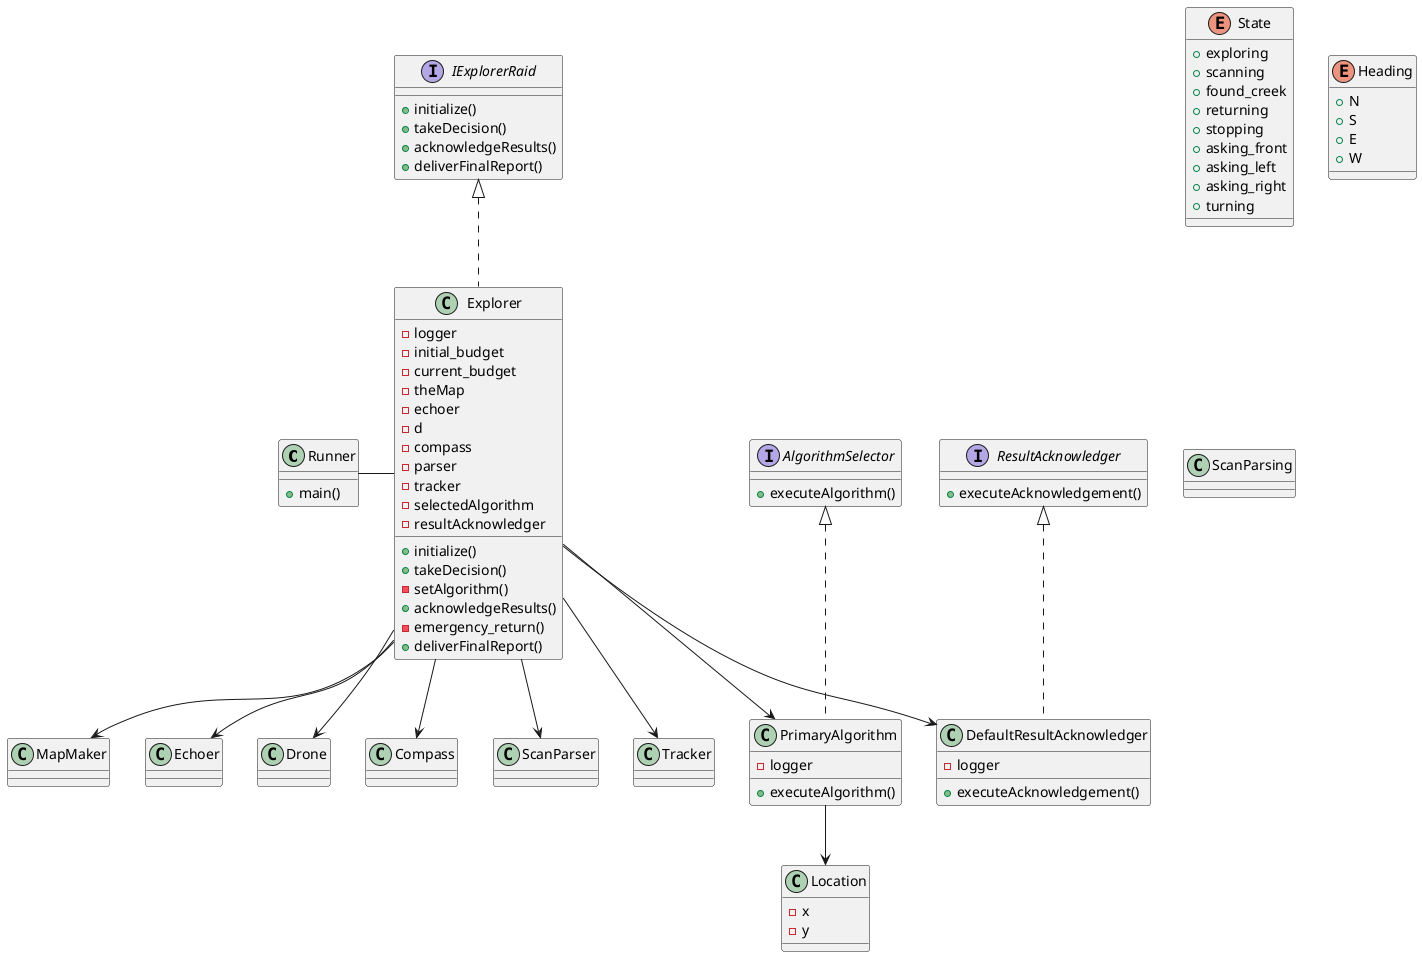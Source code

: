 @startuml Team102_UML

class Runner {
    +main()
}

Runner - Explorer

interface IExplorerRaid {
    +initialize()
    +takeDecision()
    +acknowledgeResults()
    +deliverFinalReport()
}

interface AlgorithmSelector {
    +executeAlgorithm()
}

interface ResultAcknowledger {
    +executeAcknowledgement()
}

class Explorer implements IExplorerRaid {
    -logger
    -initial_budget
    -current_budget
    -theMap
    -echoer
    - d
    -compass
    -parser
    -tracker
    -selectedAlgorithm
    -resultAcknowledger
    +initialize()
    +takeDecision()
    -setAlgorithm()
    +acknowledgeResults()
    -emergency_return()
    +deliverFinalReport()

}
enum State {
    +exploring
    +scanning
    +found_creek
    +returning
    +stopping
    +asking_front
    +asking_left
    +asking_right
    +turning
}
Explorer --> MapMaker
Explorer --> Echoer
Explorer --> Drone
Explorer --> Compass
Explorer --> ScanParser
Explorer --> Tracker
Explorer --> PrimaryAlgorithm
Explorer --> DefaultResultAcknowledger

class PrimaryAlgorithm implements AlgorithmSelector {
    -logger
    +executeAlgorithm()
}
class DefaultResultAcknowledger implements ResultAcknowledger {
    -logger
    +executeAcknowledgement()
}

enum Heading {
    + N 
    + S 
    + E 
    + W 
}

PrimaryAlgorithm --> Location

class Location {
    - x 
    - y 
}

class ScanParsing

@enduml